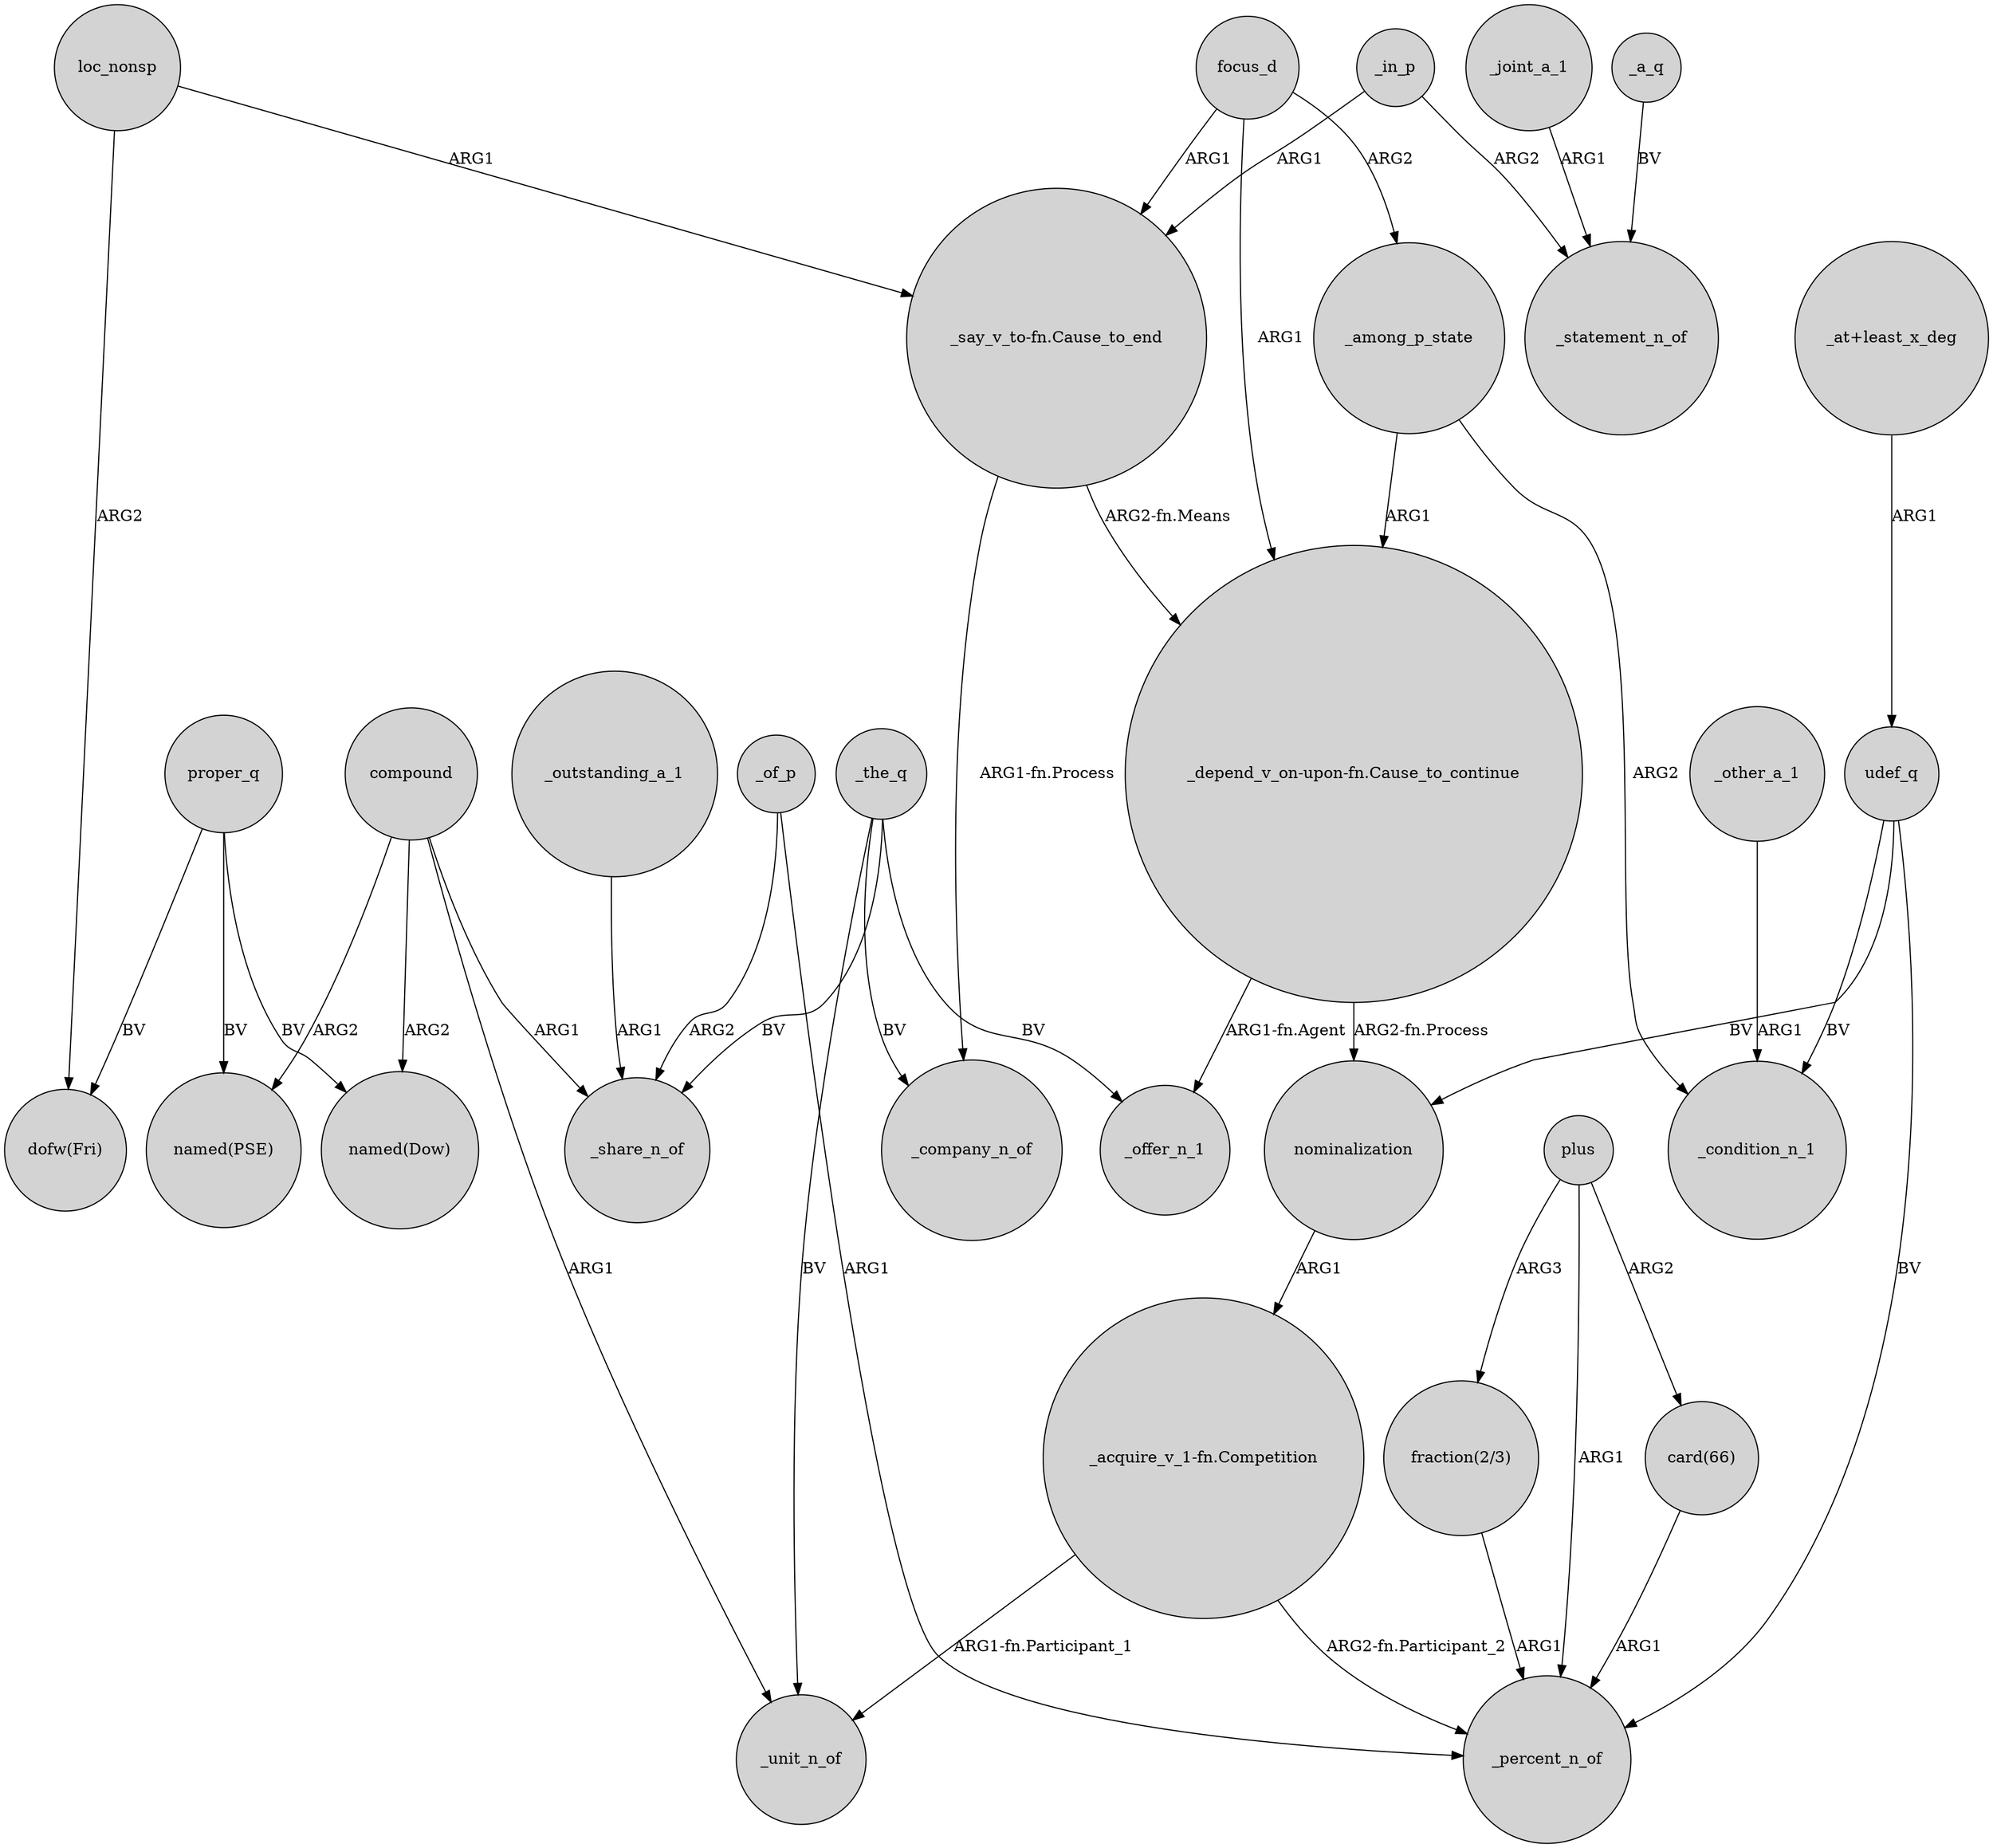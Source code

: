 digraph {
	node [shape=circle style=filled]
	focus_d -> "_depend_v_on-upon-fn.Cause_to_continue" [label=ARG1]
	"_acquire_v_1-fn.Competition" -> _percent_n_of [label="ARG2-fn.Participant_2"]
	proper_q -> "dofw(Fri)" [label=BV]
	_joint_a_1 -> _statement_n_of [label=ARG1]
	focus_d -> "_say_v_to-fn.Cause_to_end" [label=ARG1]
	"_depend_v_on-upon-fn.Cause_to_continue" -> _offer_n_1 [label="ARG1-fn.Agent"]
	compound -> _share_n_of [label=ARG1]
	loc_nonsp -> "dofw(Fri)" [label=ARG2]
	loc_nonsp -> "_say_v_to-fn.Cause_to_end" [label=ARG1]
	udef_q -> nominalization [label=BV]
	_the_q -> _share_n_of [label=BV]
	"fraction(2/3)" -> _percent_n_of [label=ARG1]
	"_depend_v_on-upon-fn.Cause_to_continue" -> nominalization [label="ARG2-fn.Process"]
	_of_p -> _percent_n_of [label=ARG1]
	proper_q -> "named(PSE)" [label=BV]
	plus -> _percent_n_of [label=ARG1]
	_outstanding_a_1 -> _share_n_of [label=ARG1]
	_among_p_state -> "_depend_v_on-upon-fn.Cause_to_continue" [label=ARG1]
	plus -> "card(66)" [label=ARG2]
	"_say_v_to-fn.Cause_to_end" -> "_depend_v_on-upon-fn.Cause_to_continue" [label="ARG2-fn.Means"]
	udef_q -> _percent_n_of [label=BV]
	proper_q -> "named(Dow)" [label=BV]
	"_acquire_v_1-fn.Competition" -> _unit_n_of [label="ARG1-fn.Participant_1"]
	_the_q -> _offer_n_1 [label=BV]
	udef_q -> _condition_n_1 [label=BV]
	compound -> "named(Dow)" [label=ARG2]
	_other_a_1 -> _condition_n_1 [label=ARG1]
	_in_p -> "_say_v_to-fn.Cause_to_end" [label=ARG1]
	_in_p -> _statement_n_of [label=ARG2]
	"_at+least_x_deg" -> udef_q [label=ARG1]
	compound -> "named(PSE)" [label=ARG2]
	focus_d -> _among_p_state [label=ARG2]
	"_say_v_to-fn.Cause_to_end" -> _company_n_of [label="ARG1-fn.Process"]
	nominalization -> "_acquire_v_1-fn.Competition" [label=ARG1]
	compound -> _unit_n_of [label=ARG1]
	"card(66)" -> _percent_n_of [label=ARG1]
	_the_q -> _unit_n_of [label=BV]
	plus -> "fraction(2/3)" [label=ARG3]
	_the_q -> _company_n_of [label=BV]
	_of_p -> _share_n_of [label=ARG2]
	_a_q -> _statement_n_of [label=BV]
	_among_p_state -> _condition_n_1 [label=ARG2]
}
